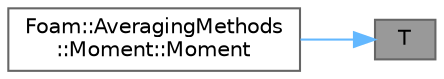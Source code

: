 digraph "T"
{
 // LATEX_PDF_SIZE
  bgcolor="transparent";
  edge [fontname=Helvetica,fontsize=10,labelfontname=Helvetica,labelfontsize=10];
  node [fontname=Helvetica,fontsize=10,shape=box,height=0.2,width=0.4];
  rankdir="RL";
  Node1 [id="Node000001",label="T",height=0.2,width=0.4,color="gray40", fillcolor="grey60", style="filled", fontcolor="black",tooltip=" "];
  Node1 -> Node2 [id="edge1_Node000001_Node000002",dir="back",color="steelblue1",style="solid",tooltip=" "];
  Node2 [id="Node000002",label="Foam::AveragingMethods\l::Moment::Moment",height=0.2,width=0.4,color="grey40", fillcolor="white", style="filled",URL="$classFoam_1_1AveragingMethods_1_1Moment.html#a9aaf777932fca7644bb6f00f3a2b8749",tooltip=" "];
}
